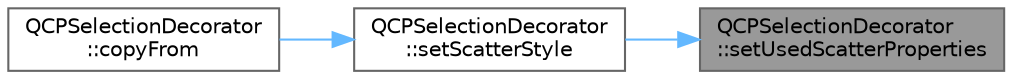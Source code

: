 digraph "QCPSelectionDecorator::setUsedScatterProperties"
{
 // LATEX_PDF_SIZE
  bgcolor="transparent";
  edge [fontname=Helvetica,fontsize=10,labelfontname=Helvetica,labelfontsize=10];
  node [fontname=Helvetica,fontsize=10,shape=box,height=0.2,width=0.4];
  rankdir="RL";
  Node1 [label="QCPSelectionDecorator\l::setUsedScatterProperties",height=0.2,width=0.4,color="gray40", fillcolor="grey60", style="filled", fontcolor="black",tooltip=" "];
  Node1 -> Node2 [dir="back",color="steelblue1",style="solid"];
  Node2 [label="QCPSelectionDecorator\l::setScatterStyle",height=0.2,width=0.4,color="grey40", fillcolor="white", style="filled",URL="$class_q_c_p_selection_decorator.html#ab403a613289714ff4fd4a0c0371ab116",tooltip=" "];
  Node2 -> Node3 [dir="back",color="steelblue1",style="solid"];
  Node3 [label="QCPSelectionDecorator\l::copyFrom",height=0.2,width=0.4,color="grey40", fillcolor="white", style="filled",URL="$class_q_c_p_selection_decorator.html#a467a8d5cfcab27e862a17c797ac27b8a",tooltip=" "];
}
